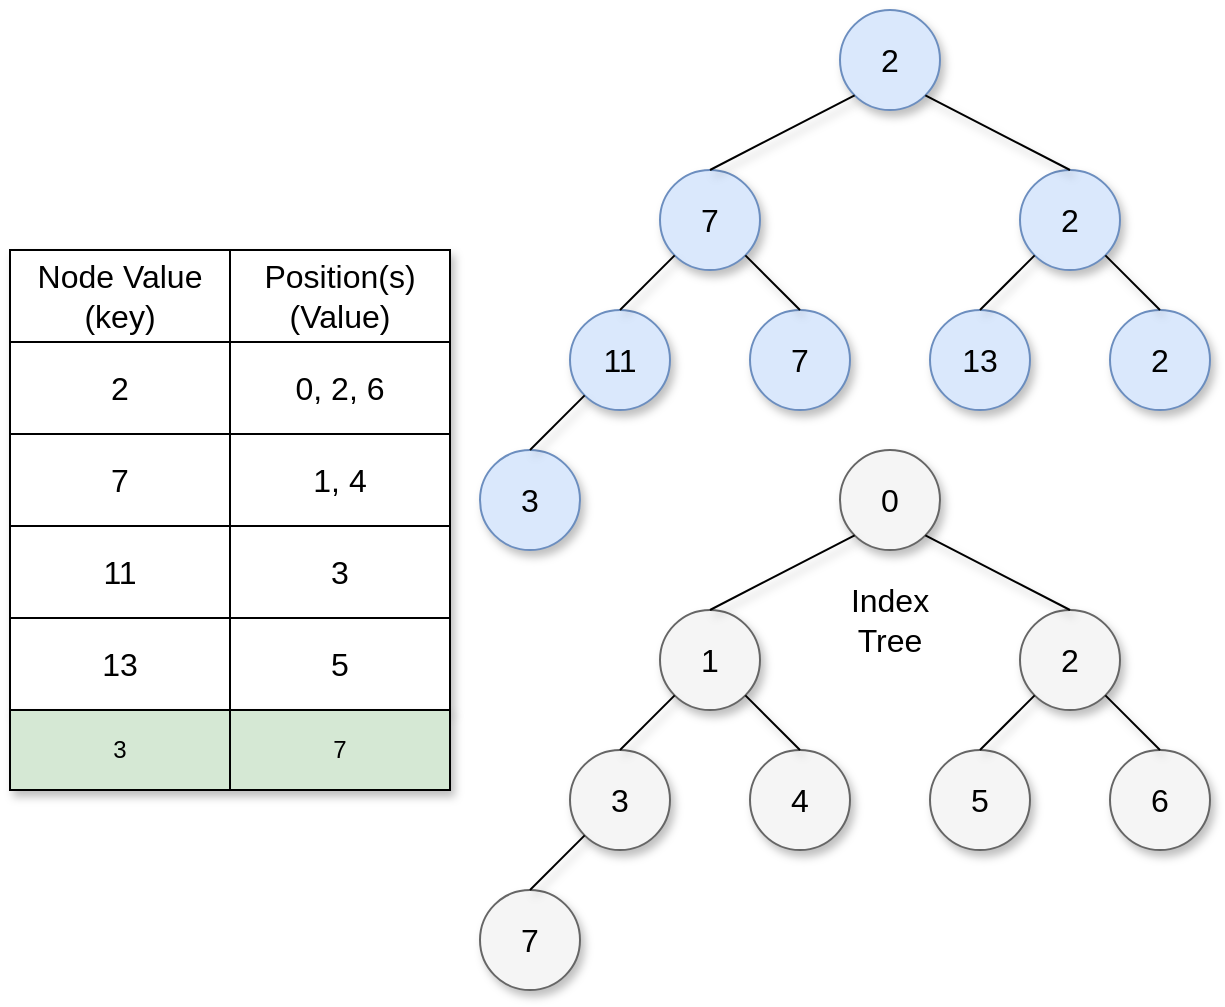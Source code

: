 <mxfile version="13.3.9" type="device"><diagram id="HnkrbffRcrG1nEDlBsZC" name="Página-1"><mxGraphModel dx="1209" dy="588" grid="1" gridSize="10" guides="1" tooltips="1" connect="1" arrows="1" fold="1" page="1" pageScale="1" pageWidth="850" pageHeight="1100" math="0" shadow="0"><root><mxCell id="0"/><mxCell id="1" parent="0"/><mxCell id="TWuZZA1x2KCaXhXGqfyx-1" value="" style="shape=table;html=1;whiteSpace=wrap;startSize=0;container=1;collapsible=0;childLayout=tableLayout;fontSize=16;shadow=1;sketch=0;" vertex="1" parent="1"><mxGeometry x="40" y="320" width="220" height="230" as="geometry"/></mxCell><mxCell id="TWuZZA1x2KCaXhXGqfyx-2" value="" style="shape=partialRectangle;html=1;whiteSpace=wrap;collapsible=0;dropTarget=0;pointerEvents=0;fillColor=none;top=0;left=0;bottom=0;right=0;points=[[0,0.5],[1,0.5]];portConstraint=eastwest;fontSize=16;shadow=1;sketch=0;" vertex="1" parent="TWuZZA1x2KCaXhXGqfyx-1"><mxGeometry width="220" height="46" as="geometry"/></mxCell><mxCell id="TWuZZA1x2KCaXhXGqfyx-3" value="Node Value&lt;br style=&quot;font-size: 16px;&quot;&gt;(key)" style="shape=partialRectangle;html=1;whiteSpace=wrap;connectable=0;overflow=hidden;fillColor=none;top=0;left=0;bottom=0;right=0;fontSize=16;shadow=1;sketch=0;" vertex="1" parent="TWuZZA1x2KCaXhXGqfyx-2"><mxGeometry width="110" height="46" as="geometry"/></mxCell><mxCell id="TWuZZA1x2KCaXhXGqfyx-4" value="Position(s)&lt;br style=&quot;font-size: 16px;&quot;&gt;(Value)" style="shape=partialRectangle;html=1;whiteSpace=wrap;connectable=0;overflow=hidden;fillColor=none;top=0;left=0;bottom=0;right=0;fontSize=16;shadow=1;sketch=0;" vertex="1" parent="TWuZZA1x2KCaXhXGqfyx-2"><mxGeometry x="110" width="110" height="46" as="geometry"/></mxCell><mxCell id="TWuZZA1x2KCaXhXGqfyx-5" value="" style="shape=partialRectangle;html=1;whiteSpace=wrap;collapsible=0;dropTarget=0;pointerEvents=0;fillColor=none;top=0;left=0;bottom=0;right=0;points=[[0,0.5],[1,0.5]];portConstraint=eastwest;fontSize=16;shadow=1;sketch=0;" vertex="1" parent="TWuZZA1x2KCaXhXGqfyx-1"><mxGeometry y="46" width="220" height="46" as="geometry"/></mxCell><mxCell id="TWuZZA1x2KCaXhXGqfyx-6" value="2" style="shape=partialRectangle;html=1;whiteSpace=wrap;connectable=0;overflow=hidden;fillColor=none;top=0;left=0;bottom=0;right=0;fontSize=16;shadow=1;sketch=0;" vertex="1" parent="TWuZZA1x2KCaXhXGqfyx-5"><mxGeometry width="110" height="46" as="geometry"/></mxCell><mxCell id="TWuZZA1x2KCaXhXGqfyx-7" value="0, 2, 6" style="shape=partialRectangle;html=1;whiteSpace=wrap;connectable=0;overflow=hidden;fillColor=none;top=0;left=0;bottom=0;right=0;fontSize=16;shadow=1;sketch=0;" vertex="1" parent="TWuZZA1x2KCaXhXGqfyx-5"><mxGeometry x="110" width="110" height="46" as="geometry"/></mxCell><mxCell id="TWuZZA1x2KCaXhXGqfyx-8" value="" style="shape=partialRectangle;html=1;whiteSpace=wrap;collapsible=0;dropTarget=0;pointerEvents=0;fillColor=none;top=0;left=0;bottom=0;right=0;points=[[0,0.5],[1,0.5]];portConstraint=eastwest;fontSize=16;shadow=1;sketch=0;" vertex="1" parent="TWuZZA1x2KCaXhXGqfyx-1"><mxGeometry y="92" width="220" height="46" as="geometry"/></mxCell><mxCell id="TWuZZA1x2KCaXhXGqfyx-9" value="7" style="shape=partialRectangle;html=1;whiteSpace=wrap;connectable=0;overflow=hidden;fillColor=none;top=0;left=0;bottom=0;right=0;fontSize=16;shadow=1;sketch=0;" vertex="1" parent="TWuZZA1x2KCaXhXGqfyx-8"><mxGeometry width="110" height="46" as="geometry"/></mxCell><mxCell id="TWuZZA1x2KCaXhXGqfyx-10" value="1, 4" style="shape=partialRectangle;html=1;whiteSpace=wrap;connectable=0;overflow=hidden;fillColor=none;top=0;left=0;bottom=0;right=0;fontSize=16;shadow=1;sketch=0;" vertex="1" parent="TWuZZA1x2KCaXhXGqfyx-8"><mxGeometry x="110" width="110" height="46" as="geometry"/></mxCell><mxCell id="TWuZZA1x2KCaXhXGqfyx-11" value="" style="shape=partialRectangle;html=1;whiteSpace=wrap;collapsible=0;dropTarget=0;pointerEvents=0;fillColor=none;top=0;left=0;bottom=0;right=0;points=[[0,0.5],[1,0.5]];portConstraint=eastwest;fontSize=16;shadow=1;sketch=0;" vertex="1" parent="TWuZZA1x2KCaXhXGqfyx-1"><mxGeometry y="138" width="220" height="46" as="geometry"/></mxCell><mxCell id="TWuZZA1x2KCaXhXGqfyx-12" value="11" style="shape=partialRectangle;html=1;whiteSpace=wrap;connectable=0;overflow=hidden;fillColor=none;top=0;left=0;bottom=0;right=0;fontSize=16;shadow=1;sketch=0;" vertex="1" parent="TWuZZA1x2KCaXhXGqfyx-11"><mxGeometry width="110" height="46" as="geometry"/></mxCell><mxCell id="TWuZZA1x2KCaXhXGqfyx-13" value="3" style="shape=partialRectangle;html=1;whiteSpace=wrap;connectable=0;overflow=hidden;fillColor=none;top=0;left=0;bottom=0;right=0;fontSize=16;shadow=1;sketch=0;" vertex="1" parent="TWuZZA1x2KCaXhXGqfyx-11"><mxGeometry x="110" width="110" height="46" as="geometry"/></mxCell><mxCell id="TWuZZA1x2KCaXhXGqfyx-14" value="" style="shape=partialRectangle;html=1;whiteSpace=wrap;collapsible=0;dropTarget=0;pointerEvents=0;fillColor=none;top=0;left=0;bottom=0;right=0;points=[[0,0.5],[1,0.5]];portConstraint=eastwest;fontSize=16;shadow=1;sketch=0;" vertex="1" parent="TWuZZA1x2KCaXhXGqfyx-1"><mxGeometry y="184" width="220" height="46" as="geometry"/></mxCell><mxCell id="TWuZZA1x2KCaXhXGqfyx-15" value="13" style="shape=partialRectangle;html=1;whiteSpace=wrap;connectable=0;overflow=hidden;fillColor=none;top=0;left=0;bottom=0;right=0;fontSize=16;shadow=1;sketch=0;" vertex="1" parent="TWuZZA1x2KCaXhXGqfyx-14"><mxGeometry width="110" height="46" as="geometry"/></mxCell><mxCell id="TWuZZA1x2KCaXhXGqfyx-16" value="5" style="shape=partialRectangle;html=1;whiteSpace=wrap;connectable=0;overflow=hidden;fillColor=none;top=0;left=0;bottom=0;right=0;fontSize=16;shadow=1;sketch=0;" vertex="1" parent="TWuZZA1x2KCaXhXGqfyx-14"><mxGeometry x="110" width="110" height="46" as="geometry"/></mxCell><mxCell id="TWuZZA1x2KCaXhXGqfyx-17" value="" style="ellipse;whiteSpace=wrap;html=1;aspect=fixed;fontSize=16;fillColor=#dae8fc;strokeColor=#6c8ebf;shadow=1;sketch=0;" vertex="1" parent="1"><mxGeometry x="455" y="200" width="50" height="50" as="geometry"/></mxCell><mxCell id="TWuZZA1x2KCaXhXGqfyx-18" value="2" style="text;html=1;align=center;verticalAlign=middle;whiteSpace=wrap;rounded=0;fontSize=16;shadow=1;sketch=0;" vertex="1" parent="1"><mxGeometry x="460" y="215" width="40" height="20" as="geometry"/></mxCell><mxCell id="TWuZZA1x2KCaXhXGqfyx-19" value="" style="ellipse;whiteSpace=wrap;html=1;aspect=fixed;fontSize=16;fillColor=#dae8fc;strokeColor=#6c8ebf;shadow=1;sketch=0;" vertex="1" parent="1"><mxGeometry x="365" y="280" width="50" height="50" as="geometry"/></mxCell><mxCell id="TWuZZA1x2KCaXhXGqfyx-20" value="7" style="text;html=1;align=center;verticalAlign=middle;whiteSpace=wrap;rounded=0;fontSize=16;shadow=1;sketch=0;" vertex="1" parent="1"><mxGeometry x="370" y="295" width="40" height="20" as="geometry"/></mxCell><mxCell id="TWuZZA1x2KCaXhXGqfyx-21" value="" style="ellipse;whiteSpace=wrap;html=1;aspect=fixed;fontSize=16;fillColor=#dae8fc;strokeColor=#6c8ebf;shadow=1;sketch=0;" vertex="1" parent="1"><mxGeometry x="410" y="350" width="50" height="50" as="geometry"/></mxCell><mxCell id="TWuZZA1x2KCaXhXGqfyx-22" value="7" style="text;html=1;align=center;verticalAlign=middle;whiteSpace=wrap;rounded=0;fontSize=16;shadow=1;sketch=0;" vertex="1" parent="1"><mxGeometry x="415" y="365" width="40" height="20" as="geometry"/></mxCell><mxCell id="TWuZZA1x2KCaXhXGqfyx-23" value="" style="ellipse;whiteSpace=wrap;html=1;aspect=fixed;fontSize=16;fillColor=#dae8fc;strokeColor=#6c8ebf;shadow=1;sketch=0;" vertex="1" parent="1"><mxGeometry x="320" y="350" width="50" height="50" as="geometry"/></mxCell><mxCell id="TWuZZA1x2KCaXhXGqfyx-24" value="11" style="text;html=1;align=center;verticalAlign=middle;whiteSpace=wrap;rounded=0;fontSize=16;shadow=1;sketch=0;" vertex="1" parent="1"><mxGeometry x="325" y="365" width="40" height="20" as="geometry"/></mxCell><mxCell id="TWuZZA1x2KCaXhXGqfyx-25" value="" style="ellipse;whiteSpace=wrap;html=1;aspect=fixed;fontSize=16;fillColor=#dae8fc;strokeColor=#6c8ebf;shadow=1;sketch=0;" vertex="1" parent="1"><mxGeometry x="545" y="280" width="50" height="50" as="geometry"/></mxCell><mxCell id="TWuZZA1x2KCaXhXGqfyx-26" value="2" style="text;html=1;align=center;verticalAlign=middle;whiteSpace=wrap;rounded=0;fontSize=16;shadow=1;sketch=0;" vertex="1" parent="1"><mxGeometry x="550" y="295" width="40" height="20" as="geometry"/></mxCell><mxCell id="TWuZZA1x2KCaXhXGqfyx-27" value="" style="ellipse;whiteSpace=wrap;html=1;aspect=fixed;fontSize=16;fillColor=#dae8fc;strokeColor=#6c8ebf;shadow=1;sketch=0;" vertex="1" parent="1"><mxGeometry x="590" y="350" width="50" height="50" as="geometry"/></mxCell><mxCell id="TWuZZA1x2KCaXhXGqfyx-28" value="2" style="text;html=1;align=center;verticalAlign=middle;whiteSpace=wrap;rounded=0;fontSize=16;shadow=1;sketch=0;" vertex="1" parent="1"><mxGeometry x="595" y="365" width="40" height="20" as="geometry"/></mxCell><mxCell id="TWuZZA1x2KCaXhXGqfyx-29" value="" style="ellipse;whiteSpace=wrap;html=1;aspect=fixed;fontSize=16;fillColor=#dae8fc;strokeColor=#6c8ebf;shadow=1;sketch=0;" vertex="1" parent="1"><mxGeometry x="500" y="350" width="50" height="50" as="geometry"/></mxCell><mxCell id="TWuZZA1x2KCaXhXGqfyx-30" value="13" style="text;html=1;align=center;verticalAlign=middle;whiteSpace=wrap;rounded=0;fontSize=16;shadow=1;sketch=0;" vertex="1" parent="1"><mxGeometry x="505" y="365" width="40" height="20" as="geometry"/></mxCell><mxCell id="TWuZZA1x2KCaXhXGqfyx-31" value="" style="endArrow=none;html=1;fontSize=16;entryX=0;entryY=1;entryDx=0;entryDy=0;exitX=0.5;exitY=0;exitDx=0;exitDy=0;shadow=1;sketch=0;" edge="1" parent="1" source="TWuZZA1x2KCaXhXGqfyx-19" target="TWuZZA1x2KCaXhXGqfyx-17"><mxGeometry width="50" height="50" relative="1" as="geometry"><mxPoint x="430" y="340" as="sourcePoint"/><mxPoint x="480" y="290" as="targetPoint"/></mxGeometry></mxCell><mxCell id="TWuZZA1x2KCaXhXGqfyx-32" value="" style="endArrow=none;html=1;fontSize=16;entryX=1;entryY=1;entryDx=0;entryDy=0;exitX=0.5;exitY=0;exitDx=0;exitDy=0;shadow=1;sketch=0;" edge="1" parent="1" source="TWuZZA1x2KCaXhXGqfyx-25" target="TWuZZA1x2KCaXhXGqfyx-17"><mxGeometry width="50" height="50" relative="1" as="geometry"><mxPoint x="570" y="270" as="sourcePoint"/><mxPoint x="500" y="390" as="targetPoint"/></mxGeometry></mxCell><mxCell id="TWuZZA1x2KCaXhXGqfyx-33" value="" style="endArrow=none;html=1;fontSize=16;exitX=0.5;exitY=0;exitDx=0;exitDy=0;shadow=1;sketch=0;" edge="1" parent="1" source="TWuZZA1x2KCaXhXGqfyx-23" target="TWuZZA1x2KCaXhXGqfyx-19"><mxGeometry width="50" height="50" relative="1" as="geometry"><mxPoint x="450" y="440" as="sourcePoint"/><mxPoint x="500" y="390" as="targetPoint"/></mxGeometry></mxCell><mxCell id="TWuZZA1x2KCaXhXGqfyx-34" value="" style="endArrow=none;html=1;fontSize=16;exitX=1;exitY=1;exitDx=0;exitDy=0;entryX=0.5;entryY=0;entryDx=0;entryDy=0;shadow=1;sketch=0;" edge="1" parent="1" source="TWuZZA1x2KCaXhXGqfyx-19" target="TWuZZA1x2KCaXhXGqfyx-21"><mxGeometry width="50" height="50" relative="1" as="geometry"><mxPoint x="450" y="440" as="sourcePoint"/><mxPoint x="500" y="390" as="targetPoint"/></mxGeometry></mxCell><mxCell id="TWuZZA1x2KCaXhXGqfyx-35" value="" style="endArrow=none;html=1;fontSize=16;entryX=0;entryY=1;entryDx=0;entryDy=0;exitX=0.5;exitY=0;exitDx=0;exitDy=0;shadow=1;sketch=0;" edge="1" parent="1" source="TWuZZA1x2KCaXhXGqfyx-29" target="TWuZZA1x2KCaXhXGqfyx-25"><mxGeometry width="50" height="50" relative="1" as="geometry"><mxPoint x="450" y="440" as="sourcePoint"/><mxPoint x="500" y="390" as="targetPoint"/></mxGeometry></mxCell><mxCell id="TWuZZA1x2KCaXhXGqfyx-36" value="" style="endArrow=none;html=1;fontSize=16;exitX=0.5;exitY=0;exitDx=0;exitDy=0;entryX=1;entryY=1;entryDx=0;entryDy=0;shadow=1;sketch=0;" edge="1" parent="1" source="TWuZZA1x2KCaXhXGqfyx-27" target="TWuZZA1x2KCaXhXGqfyx-25"><mxGeometry width="50" height="50" relative="1" as="geometry"><mxPoint x="450" y="440" as="sourcePoint"/><mxPoint x="500" y="390" as="targetPoint"/></mxGeometry></mxCell><mxCell id="TWuZZA1x2KCaXhXGqfyx-37" value="" style="ellipse;whiteSpace=wrap;html=1;aspect=fixed;fontSize=16;fillColor=#f5f5f5;strokeColor=#666666;fontColor=#333333;shadow=1;sketch=0;" vertex="1" parent="1"><mxGeometry x="455" y="420" width="50" height="50" as="geometry"/></mxCell><mxCell id="TWuZZA1x2KCaXhXGqfyx-38" value="0" style="text;html=1;align=center;verticalAlign=middle;whiteSpace=wrap;rounded=0;fontSize=16;shadow=1;sketch=0;" vertex="1" parent="1"><mxGeometry x="460" y="435" width="40" height="20" as="geometry"/></mxCell><mxCell id="TWuZZA1x2KCaXhXGqfyx-39" value="" style="ellipse;whiteSpace=wrap;html=1;aspect=fixed;fontSize=16;fillColor=#f5f5f5;strokeColor=#666666;fontColor=#333333;shadow=1;sketch=0;" vertex="1" parent="1"><mxGeometry x="365" y="500" width="50" height="50" as="geometry"/></mxCell><mxCell id="TWuZZA1x2KCaXhXGqfyx-40" value="1" style="text;html=1;align=center;verticalAlign=middle;whiteSpace=wrap;rounded=0;fontSize=16;shadow=1;sketch=0;" vertex="1" parent="1"><mxGeometry x="370" y="515" width="40" height="20" as="geometry"/></mxCell><mxCell id="TWuZZA1x2KCaXhXGqfyx-41" value="" style="ellipse;whiteSpace=wrap;html=1;aspect=fixed;fontSize=16;fillColor=#f5f5f5;strokeColor=#666666;fontColor=#333333;shadow=1;sketch=0;" vertex="1" parent="1"><mxGeometry x="410" y="570" width="50" height="50" as="geometry"/></mxCell><mxCell id="TWuZZA1x2KCaXhXGqfyx-42" value="4" style="text;html=1;align=center;verticalAlign=middle;whiteSpace=wrap;rounded=0;fontSize=16;shadow=1;sketch=0;" vertex="1" parent="1"><mxGeometry x="415" y="585" width="40" height="20" as="geometry"/></mxCell><mxCell id="TWuZZA1x2KCaXhXGqfyx-43" value="" style="ellipse;whiteSpace=wrap;html=1;aspect=fixed;fontSize=16;fillColor=#f5f5f5;strokeColor=#666666;fontColor=#333333;shadow=1;sketch=0;" vertex="1" parent="1"><mxGeometry x="320" y="570" width="50" height="50" as="geometry"/></mxCell><mxCell id="TWuZZA1x2KCaXhXGqfyx-44" value="3" style="text;html=1;align=center;verticalAlign=middle;whiteSpace=wrap;rounded=0;fontSize=16;shadow=1;sketch=0;" vertex="1" parent="1"><mxGeometry x="325" y="585" width="40" height="20" as="geometry"/></mxCell><mxCell id="TWuZZA1x2KCaXhXGqfyx-45" value="" style="ellipse;whiteSpace=wrap;html=1;aspect=fixed;fontSize=16;fillColor=#f5f5f5;strokeColor=#666666;fontColor=#333333;shadow=1;sketch=0;" vertex="1" parent="1"><mxGeometry x="545" y="500" width="50" height="50" as="geometry"/></mxCell><mxCell id="TWuZZA1x2KCaXhXGqfyx-46" value="2" style="text;html=1;align=center;verticalAlign=middle;whiteSpace=wrap;rounded=0;fontSize=16;shadow=1;sketch=0;" vertex="1" parent="1"><mxGeometry x="550" y="515" width="40" height="20" as="geometry"/></mxCell><mxCell id="TWuZZA1x2KCaXhXGqfyx-47" value="" style="ellipse;whiteSpace=wrap;html=1;aspect=fixed;fontSize=16;fillColor=#f5f5f5;strokeColor=#666666;fontColor=#333333;shadow=1;sketch=0;" vertex="1" parent="1"><mxGeometry x="590" y="570" width="50" height="50" as="geometry"/></mxCell><mxCell id="TWuZZA1x2KCaXhXGqfyx-48" value="6" style="text;html=1;align=center;verticalAlign=middle;whiteSpace=wrap;rounded=0;fontSize=16;shadow=1;sketch=0;" vertex="1" parent="1"><mxGeometry x="595" y="585" width="40" height="20" as="geometry"/></mxCell><mxCell id="TWuZZA1x2KCaXhXGqfyx-49" value="" style="ellipse;whiteSpace=wrap;html=1;aspect=fixed;fontSize=16;fillColor=#f5f5f5;strokeColor=#666666;fontColor=#333333;shadow=1;sketch=0;" vertex="1" parent="1"><mxGeometry x="500" y="570" width="50" height="50" as="geometry"/></mxCell><mxCell id="TWuZZA1x2KCaXhXGqfyx-50" value="5" style="text;html=1;align=center;verticalAlign=middle;whiteSpace=wrap;rounded=0;fontSize=16;shadow=1;sketch=0;" vertex="1" parent="1"><mxGeometry x="505" y="585" width="40" height="20" as="geometry"/></mxCell><mxCell id="TWuZZA1x2KCaXhXGqfyx-51" value="" style="endArrow=none;html=1;fontSize=16;entryX=0;entryY=1;entryDx=0;entryDy=0;exitX=0.5;exitY=0;exitDx=0;exitDy=0;shadow=1;sketch=0;" edge="1" parent="1" source="TWuZZA1x2KCaXhXGqfyx-39" target="TWuZZA1x2KCaXhXGqfyx-37"><mxGeometry width="50" height="50" relative="1" as="geometry"><mxPoint x="430" y="560" as="sourcePoint"/><mxPoint x="480" y="510" as="targetPoint"/></mxGeometry></mxCell><mxCell id="TWuZZA1x2KCaXhXGqfyx-52" value="" style="endArrow=none;html=1;fontSize=16;entryX=1;entryY=1;entryDx=0;entryDy=0;exitX=0.5;exitY=0;exitDx=0;exitDy=0;shadow=1;sketch=0;" edge="1" parent="1" source="TWuZZA1x2KCaXhXGqfyx-45" target="TWuZZA1x2KCaXhXGqfyx-37"><mxGeometry width="50" height="50" relative="1" as="geometry"><mxPoint x="570" y="490" as="sourcePoint"/><mxPoint x="500" y="610" as="targetPoint"/></mxGeometry></mxCell><mxCell id="TWuZZA1x2KCaXhXGqfyx-53" value="" style="endArrow=none;html=1;fontSize=16;exitX=0.5;exitY=0;exitDx=0;exitDy=0;shadow=1;sketch=0;" edge="1" parent="1" source="TWuZZA1x2KCaXhXGqfyx-43" target="TWuZZA1x2KCaXhXGqfyx-39"><mxGeometry width="50" height="50" relative="1" as="geometry"><mxPoint x="450" y="660" as="sourcePoint"/><mxPoint x="500" y="610" as="targetPoint"/></mxGeometry></mxCell><mxCell id="TWuZZA1x2KCaXhXGqfyx-54" value="" style="endArrow=none;html=1;fontSize=16;exitX=1;exitY=1;exitDx=0;exitDy=0;entryX=0.5;entryY=0;entryDx=0;entryDy=0;shadow=1;sketch=0;" edge="1" parent="1" source="TWuZZA1x2KCaXhXGqfyx-39" target="TWuZZA1x2KCaXhXGqfyx-41"><mxGeometry width="50" height="50" relative="1" as="geometry"><mxPoint x="450" y="660" as="sourcePoint"/><mxPoint x="500" y="610" as="targetPoint"/></mxGeometry></mxCell><mxCell id="TWuZZA1x2KCaXhXGqfyx-55" value="" style="endArrow=none;html=1;fontSize=16;entryX=0;entryY=1;entryDx=0;entryDy=0;exitX=0.5;exitY=0;exitDx=0;exitDy=0;shadow=1;sketch=0;" edge="1" parent="1" source="TWuZZA1x2KCaXhXGqfyx-49" target="TWuZZA1x2KCaXhXGqfyx-45"><mxGeometry width="50" height="50" relative="1" as="geometry"><mxPoint x="450" y="660" as="sourcePoint"/><mxPoint x="500" y="610" as="targetPoint"/></mxGeometry></mxCell><mxCell id="TWuZZA1x2KCaXhXGqfyx-56" value="" style="endArrow=none;html=1;fontSize=16;exitX=0.5;exitY=0;exitDx=0;exitDy=0;entryX=1;entryY=1;entryDx=0;entryDy=0;shadow=1;sketch=0;" edge="1" parent="1" source="TWuZZA1x2KCaXhXGqfyx-47" target="TWuZZA1x2KCaXhXGqfyx-45"><mxGeometry width="50" height="50" relative="1" as="geometry"><mxPoint x="450" y="660" as="sourcePoint"/><mxPoint x="500" y="610" as="targetPoint"/></mxGeometry></mxCell><mxCell id="TWuZZA1x2KCaXhXGqfyx-57" value="Index Tree" style="text;html=1;strokeColor=none;fillColor=none;align=center;verticalAlign=middle;whiteSpace=wrap;rounded=0;fontSize=16;shadow=1;sketch=0;" vertex="1" parent="1"><mxGeometry x="460" y="495" width="40" height="20" as="geometry"/></mxCell><mxCell id="TWuZZA1x2KCaXhXGqfyx-58" value="" style="shape=table;html=1;whiteSpace=wrap;startSize=0;container=1;collapsible=0;childLayout=tableLayout;rounded=0;shadow=1;fillColor=#d5e8d4;" vertex="1" parent="1"><mxGeometry x="40" y="550" width="220" height="40" as="geometry"/></mxCell><mxCell id="TWuZZA1x2KCaXhXGqfyx-59" value="" style="shape=partialRectangle;html=1;whiteSpace=wrap;collapsible=0;dropTarget=0;pointerEvents=0;fillColor=none;top=0;left=0;bottom=0;right=0;points=[[0,0.5],[1,0.5]];portConstraint=eastwest;" vertex="1" parent="TWuZZA1x2KCaXhXGqfyx-58"><mxGeometry width="220" height="40" as="geometry"/></mxCell><mxCell id="TWuZZA1x2KCaXhXGqfyx-60" value="3" style="shape=partialRectangle;html=1;whiteSpace=wrap;connectable=0;overflow=hidden;fillColor=none;top=0;left=0;bottom=0;right=0;" vertex="1" parent="TWuZZA1x2KCaXhXGqfyx-59"><mxGeometry width="110" height="40" as="geometry"/></mxCell><mxCell id="TWuZZA1x2KCaXhXGqfyx-61" value="7" style="shape=partialRectangle;html=1;whiteSpace=wrap;connectable=0;overflow=hidden;fillColor=none;top=0;left=0;bottom=0;right=0;" vertex="1" parent="TWuZZA1x2KCaXhXGqfyx-59"><mxGeometry x="110" width="110" height="40" as="geometry"/></mxCell><mxCell id="TWuZZA1x2KCaXhXGqfyx-62" value="3" style="ellipse;whiteSpace=wrap;html=1;aspect=fixed;fontSize=16;fillColor=#dae8fc;strokeColor=#6c8ebf;shadow=1;sketch=0;" vertex="1" parent="1"><mxGeometry x="275" y="420" width="50" height="50" as="geometry"/></mxCell><mxCell id="TWuZZA1x2KCaXhXGqfyx-63" value="" style="endArrow=none;html=1;shadow=1;fontSize=16;exitX=0.5;exitY=0;exitDx=0;exitDy=0;entryX=0;entryY=1;entryDx=0;entryDy=0;" edge="1" parent="1" source="TWuZZA1x2KCaXhXGqfyx-62" target="TWuZZA1x2KCaXhXGqfyx-23"><mxGeometry width="50" height="50" relative="1" as="geometry"><mxPoint x="350" y="450" as="sourcePoint"/><mxPoint x="400" y="400" as="targetPoint"/></mxGeometry></mxCell><mxCell id="TWuZZA1x2KCaXhXGqfyx-65" value="" style="ellipse;whiteSpace=wrap;html=1;aspect=fixed;fontSize=16;fillColor=#f5f5f5;strokeColor=#666666;fontColor=#333333;shadow=1;sketch=0;" vertex="1" parent="1"><mxGeometry x="275" y="640" width="50" height="50" as="geometry"/></mxCell><mxCell id="TWuZZA1x2KCaXhXGqfyx-66" value="7" style="text;html=1;align=center;verticalAlign=middle;whiteSpace=wrap;rounded=0;fontSize=16;shadow=1;sketch=0;" vertex="1" parent="1"><mxGeometry x="280" y="655" width="40" height="20" as="geometry"/></mxCell><mxCell id="TWuZZA1x2KCaXhXGqfyx-67" value="" style="endArrow=none;html=1;shadow=1;fontSize=16;exitX=0.5;exitY=0;exitDx=0;exitDy=0;entryX=0;entryY=1;entryDx=0;entryDy=0;" edge="1" parent="1" source="TWuZZA1x2KCaXhXGqfyx-65" target="TWuZZA1x2KCaXhXGqfyx-43"><mxGeometry width="50" height="50" relative="1" as="geometry"><mxPoint x="390" y="490" as="sourcePoint"/><mxPoint x="440" y="440" as="targetPoint"/></mxGeometry></mxCell></root></mxGraphModel></diagram></mxfile>